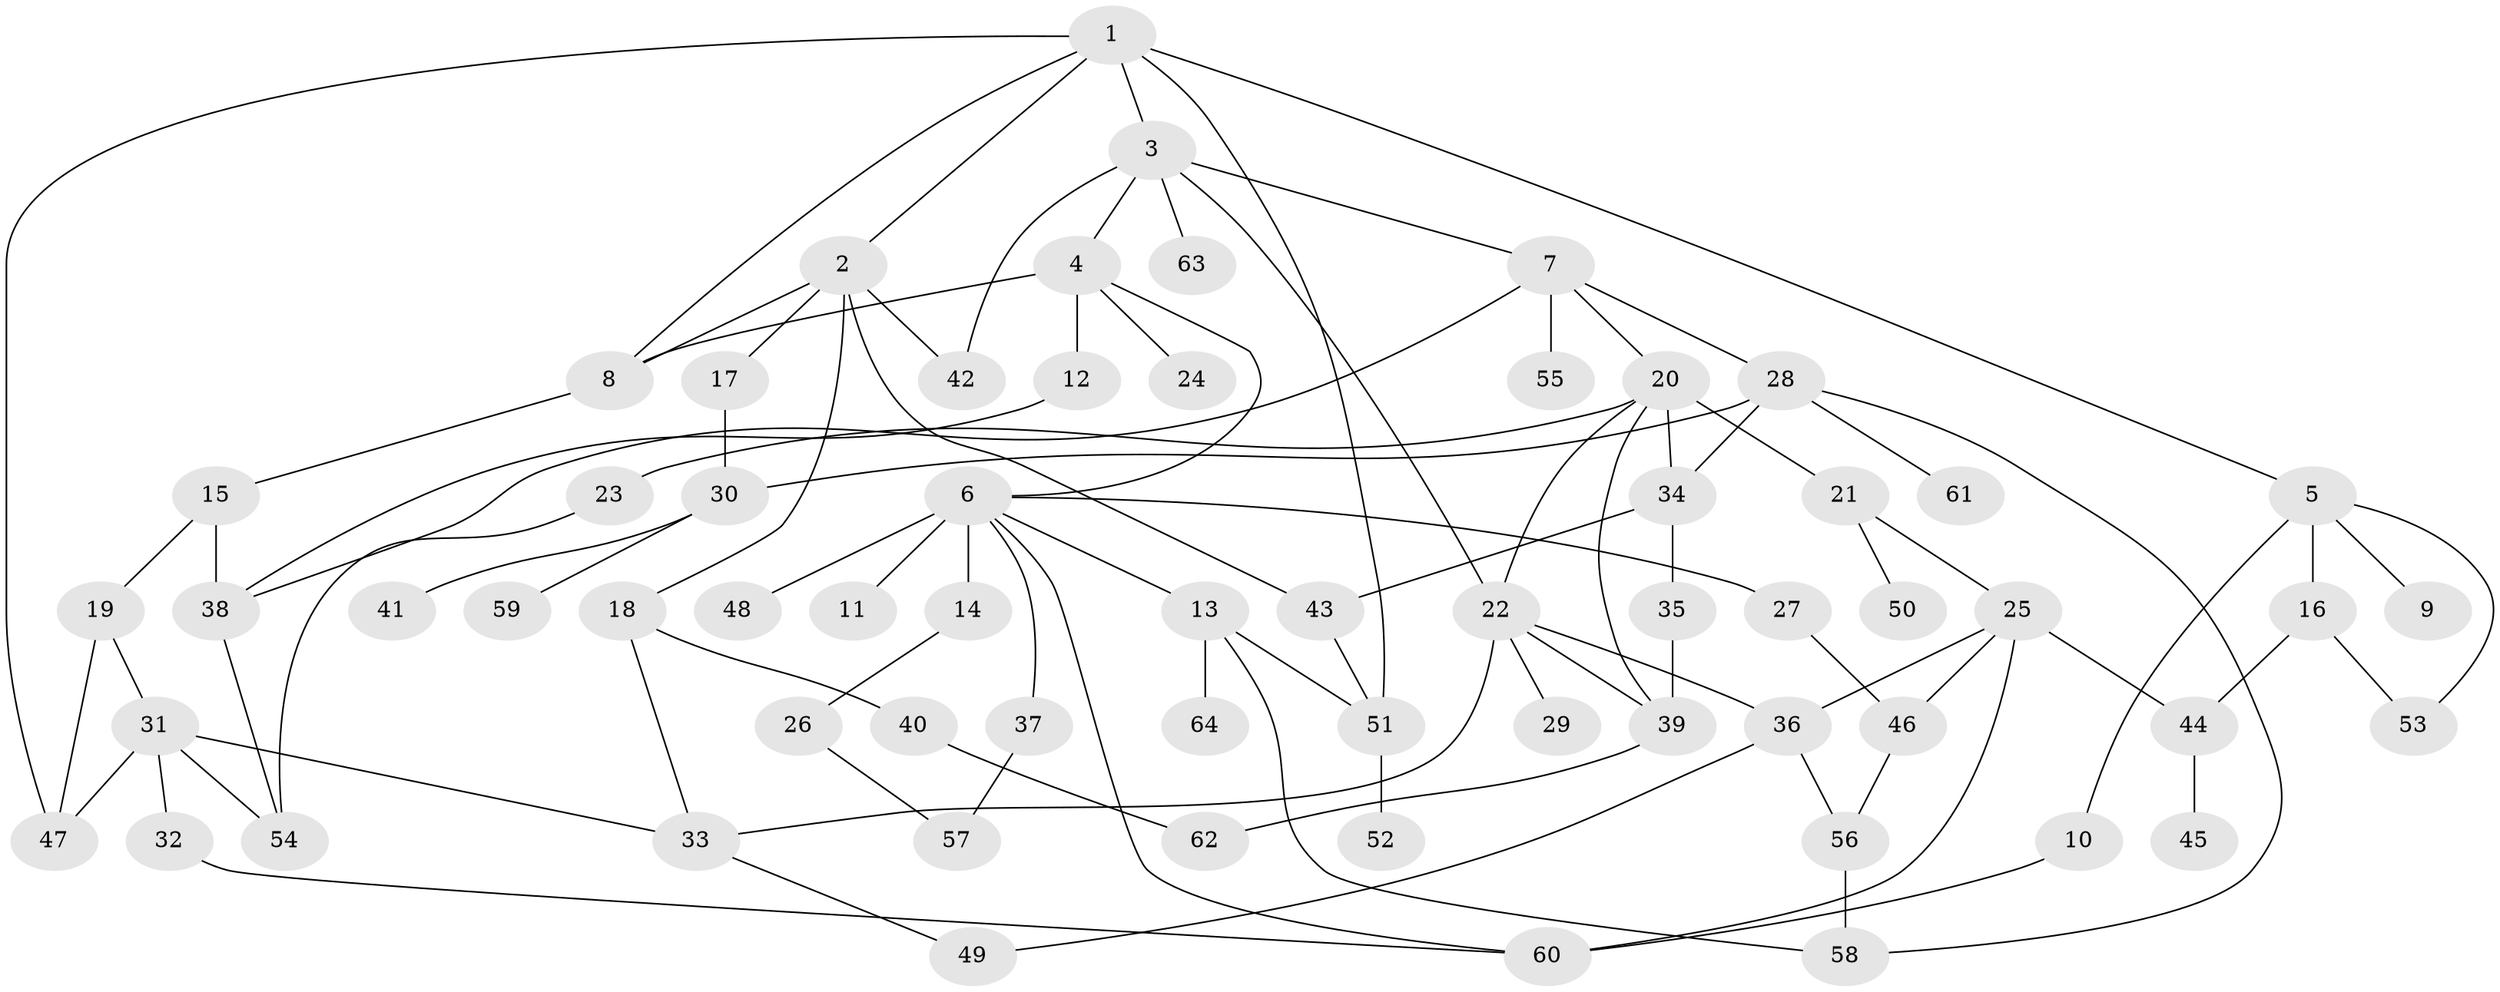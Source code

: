 // Generated by graph-tools (version 1.1) at 2025/01/03/09/25 03:01:03]
// undirected, 64 vertices, 95 edges
graph export_dot {
graph [start="1"]
  node [color=gray90,style=filled];
  1;
  2;
  3;
  4;
  5;
  6;
  7;
  8;
  9;
  10;
  11;
  12;
  13;
  14;
  15;
  16;
  17;
  18;
  19;
  20;
  21;
  22;
  23;
  24;
  25;
  26;
  27;
  28;
  29;
  30;
  31;
  32;
  33;
  34;
  35;
  36;
  37;
  38;
  39;
  40;
  41;
  42;
  43;
  44;
  45;
  46;
  47;
  48;
  49;
  50;
  51;
  52;
  53;
  54;
  55;
  56;
  57;
  58;
  59;
  60;
  61;
  62;
  63;
  64;
  1 -- 2;
  1 -- 3;
  1 -- 5;
  1 -- 8;
  1 -- 51;
  1 -- 47;
  2 -- 17;
  2 -- 18;
  2 -- 42;
  2 -- 43;
  2 -- 8;
  3 -- 4;
  3 -- 7;
  3 -- 22;
  3 -- 63;
  3 -- 42;
  4 -- 6;
  4 -- 12;
  4 -- 24;
  4 -- 8;
  5 -- 9;
  5 -- 10;
  5 -- 16;
  5 -- 53;
  6 -- 11;
  6 -- 13;
  6 -- 14;
  6 -- 27;
  6 -- 37;
  6 -- 48;
  6 -- 60;
  7 -- 20;
  7 -- 28;
  7 -- 38;
  7 -- 55;
  8 -- 15;
  10 -- 60;
  12 -- 38;
  13 -- 64;
  13 -- 58;
  13 -- 51;
  14 -- 26;
  15 -- 19;
  15 -- 38;
  16 -- 53;
  16 -- 44;
  17 -- 30;
  18 -- 40;
  18 -- 33;
  19 -- 31;
  19 -- 47;
  20 -- 21;
  20 -- 23;
  20 -- 22;
  20 -- 39;
  20 -- 34;
  21 -- 25;
  21 -- 50;
  22 -- 29;
  22 -- 33;
  22 -- 39;
  22 -- 36;
  23 -- 54;
  25 -- 36;
  25 -- 44;
  25 -- 46;
  25 -- 60;
  26 -- 57;
  27 -- 46;
  28 -- 34;
  28 -- 58;
  28 -- 61;
  28 -- 30;
  30 -- 41;
  30 -- 59;
  31 -- 32;
  31 -- 47;
  31 -- 33;
  31 -- 54;
  32 -- 60;
  33 -- 49;
  34 -- 35;
  34 -- 43;
  35 -- 39;
  36 -- 49;
  36 -- 56;
  37 -- 57;
  38 -- 54;
  39 -- 62;
  40 -- 62;
  43 -- 51;
  44 -- 45;
  46 -- 56;
  51 -- 52;
  56 -- 58;
}
